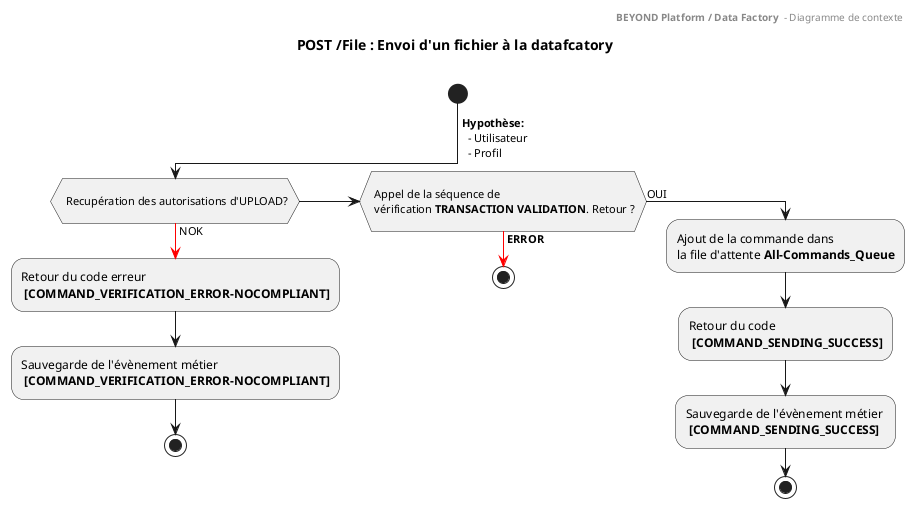 @startuml
header
<b>BEYOND Platform / Data Factory </b> - Diagramme de contexte
end header

title
POST **/File** : Envoi d'un fichier à la datafcatory 
	
end title


start
->  **Hypothèse:** \n  - Utilisateur \n  - Profil;
if ( \n Recupération des autorisations d'UPLOAD?\n) then
-[#red]-> NOK ;
-Retour du code erreur  \n **[COMMAND_VERIFICATION_ERROR-NOCOMPLIANT]**
-Sauvegarde de l'évènement métier \n **[COMMAND_VERIFICATION_ERROR-NOCOMPLIANT]**
stop
elseif (\n Appel de la séquence de \n vérification **TRANSACTION VALIDATION**. Retour ?\n) then
-[#red]-> **ERROR**;
stop
else (OUI)
:Ajout de la commande dans \nla file d'attente **All-Commands_Queue**;
:Retour du code   \n **[COMMAND_SENDING_SUCCESS]**;
:Sauvegarde de l'évènement métier \n **[COMMAND_SENDING_SUCCESS]**;

stop
endif


@enduml
